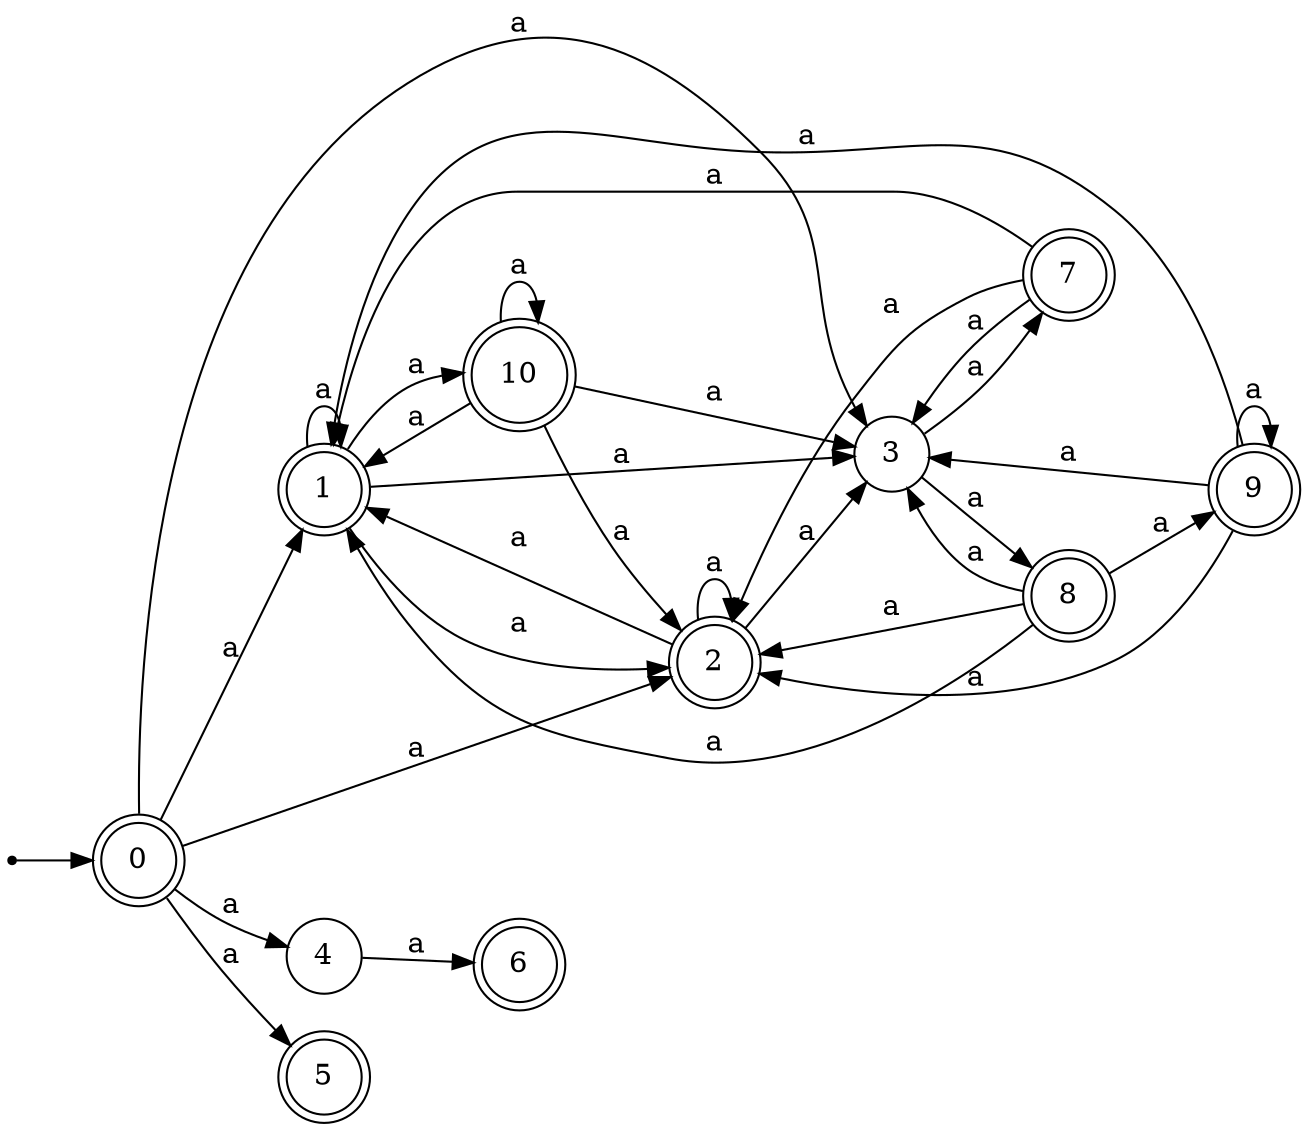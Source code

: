 digraph finite_state_machine {
rankdir=LR;
size="20,20";
node [shape = point]; "dummy0"
node [shape = doublecircle]; "0";"dummy0" -> "0";
node [shape = doublecircle]; "1";node [shape = doublecircle]; "2";node [shape = circle]; "3";
node [shape = circle]; "4";
node [shape = doublecircle]; "5";node [shape = doublecircle]; "6";node [shape = doublecircle]; "7";node [shape = doublecircle]; "8";node [shape = doublecircle]; "9";node [shape = doublecircle]; "10";"0" -> "1" [label = "a"];
 "0" -> "2" [label = "a"];
 "0" -> "3" [label = "a"];
 "0" -> "4" [label = "a"];
 "0" -> "5" [label = "a"];
 "4" -> "6" [label = "a"];
 "3" -> "8" [label = "a"];
 "3" -> "7" [label = "a"];
 "8" -> "9" [label = "a"];
 "8" -> "2" [label = "a"];
 "8" -> "3" [label = "a"];
 "8" -> "1" [label = "a"];
 "9" -> "9" [label = "a"];
 "9" -> "2" [label = "a"];
 "9" -> "3" [label = "a"];
 "9" -> "1" [label = "a"];
 "7" -> "1" [label = "a"];
 "7" -> "2" [label = "a"];
 "7" -> "3" [label = "a"];
 "2" -> "1" [label = "a"];
 "2" -> "2" [label = "a"];
 "2" -> "3" [label = "a"];
 "1" -> "3" [label = "a"];
 "1" -> "1" [label = "a"];
 "1" -> "10" [label = "a"];
 "1" -> "2" [label = "a"];
 "10" -> "3" [label = "a"];
 "10" -> "1" [label = "a"];
 "10" -> "10" [label = "a"];
 "10" -> "2" [label = "a"];
 }
